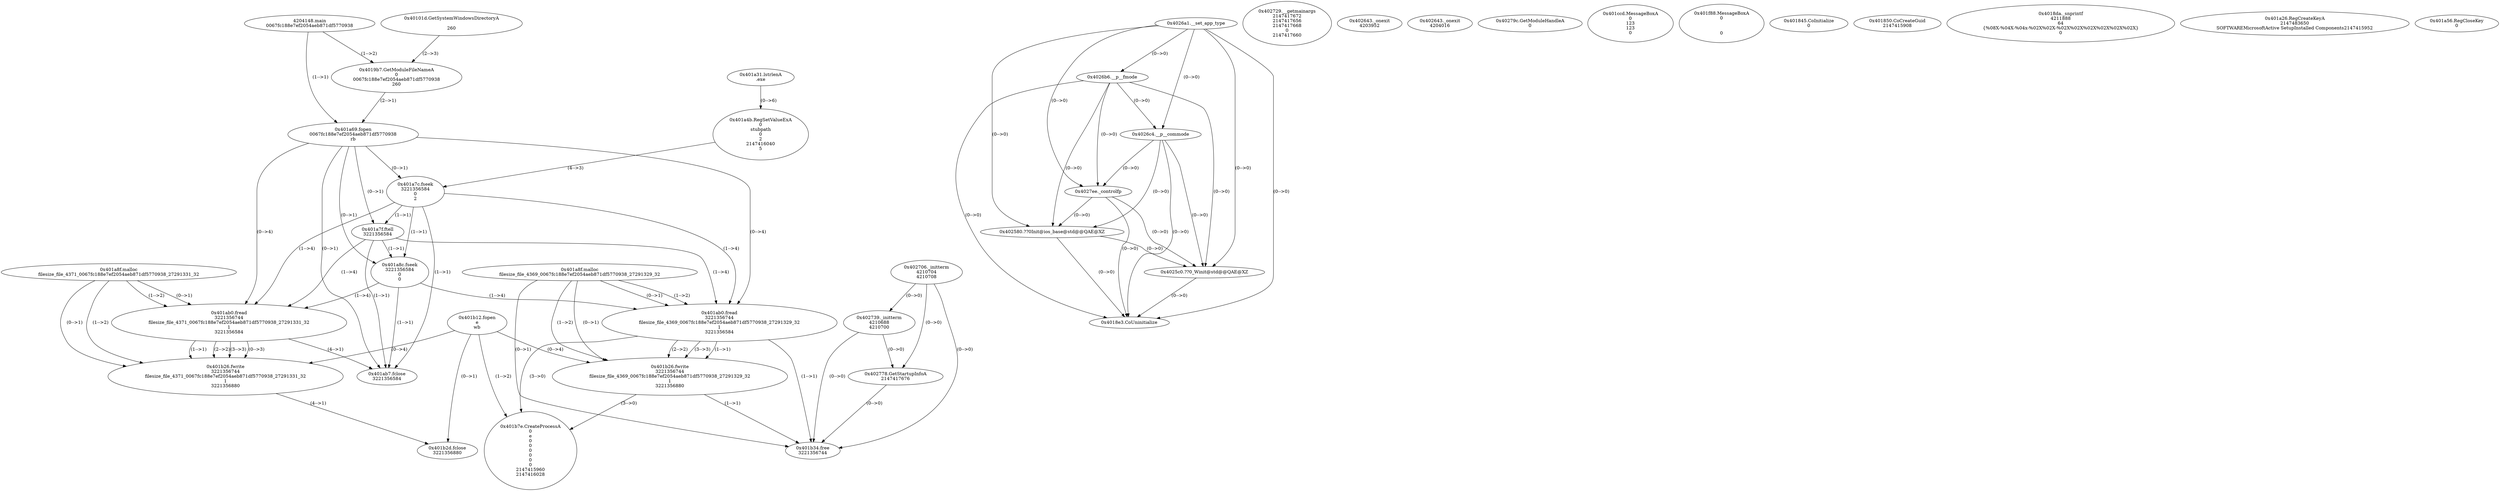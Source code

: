 // Global SCDG with merge call
digraph {
	0 [label="4204148.main
0067fc188e7ef2054aeb871df5770938"]
	1 [label="0x4026a1.__set_app_type
"]
	2 [label="0x4026b6.__p__fmode
"]
	1 -> 2 [label="(0-->0)"]
	3 [label="0x4026c4.__p__commode
"]
	1 -> 3 [label="(0-->0)"]
	2 -> 3 [label="(0-->0)"]
	4 [label="0x4027ee._controlfp
"]
	1 -> 4 [label="(0-->0)"]
	2 -> 4 [label="(0-->0)"]
	3 -> 4 [label="(0-->0)"]
	5 [label="0x402706._initterm
4210704
4210708"]
	6 [label="0x402729.__getmainargs
2147417672
2147417656
2147417668
0
2147417660"]
	7 [label="0x402739._initterm
4210688
4210700"]
	5 -> 7 [label="(0-->0)"]
	8 [label="0x402580.??0Init@ios_base@std@@QAE@XZ
"]
	1 -> 8 [label="(0-->0)"]
	2 -> 8 [label="(0-->0)"]
	3 -> 8 [label="(0-->0)"]
	4 -> 8 [label="(0-->0)"]
	9 [label="0x402643._onexit
4203952"]
	10 [label="0x4025c0.??0_Winit@std@@QAE@XZ
"]
	1 -> 10 [label="(0-->0)"]
	2 -> 10 [label="(0-->0)"]
	3 -> 10 [label="(0-->0)"]
	4 -> 10 [label="(0-->0)"]
	8 -> 10 [label="(0-->0)"]
	11 [label="0x402643._onexit
4204016"]
	12 [label="0x402778.GetStartupInfoA
2147417676"]
	5 -> 12 [label="(0-->0)"]
	7 -> 12 [label="(0-->0)"]
	13 [label="0x40279c.GetModuleHandleA
0"]
	14 [label="0x401ccd.MessageBoxA
0
123
123
0"]
	15 [label="0x401f88.MessageBoxA
0


0"]
	16 [label="0x401845.CoInitialize
0"]
	17 [label="0x401850.CoCreateGuid
2147415908"]
	18 [label="0x4018da._snprintf
4211888
64
{%08X-%04X-%04x-%02X%02X-%02X%02X%02X%02X%02X%02X}
0"]
	19 [label="0x4018e3.CoUninitialize
"]
	1 -> 19 [label="(0-->0)"]
	2 -> 19 [label="(0-->0)"]
	3 -> 19 [label="(0-->0)"]
	4 -> 19 [label="(0-->0)"]
	8 -> 19 [label="(0-->0)"]
	10 -> 19 [label="(0-->0)"]
	20 [label="0x40101d.GetSystemWindowsDirectoryA

260"]
	21 [label="0x4019b7.GetModuleFileNameA
0
0067fc188e7ef2054aeb871df5770938
260"]
	0 -> 21 [label="(1-->2)"]
	20 -> 21 [label="(2-->3)"]
	22 [label="0x401a26.RegCreateKeyA
2147483650
SOFTWARE\Microsoft\Active Setup\Installed Components\
2147415952"]
	23 [label="0x401a31.lstrlenA
\.exe"]
	24 [label="0x401a4b.RegSetValueExA
0
stubpath
0
2
2147416040
5"]
	23 -> 24 [label="(0-->6)"]
	25 [label="0x401a56.RegCloseKey
0"]
	26 [label="0x401a69.fopen
0067fc188e7ef2054aeb871df5770938
rb"]
	0 -> 26 [label="(1-->1)"]
	21 -> 26 [label="(2-->1)"]
	27 [label="0x401a7c.fseek
3221356584
0
2"]
	26 -> 27 [label="(0-->1)"]
	24 -> 27 [label="(4-->3)"]
	28 [label="0x401a7f.ftell
3221356584"]
	26 -> 28 [label="(0-->1)"]
	27 -> 28 [label="(1-->1)"]
	29 [label="0x401a8c.fseek
3221356584
0
0"]
	26 -> 29 [label="(0-->1)"]
	27 -> 29 [label="(1-->1)"]
	28 -> 29 [label="(1-->1)"]
	30 [label="0x401a8f.malloc
filesize_file_4371_0067fc188e7ef2054aeb871df5770938_27291331_32"]
	31 [label="0x401ab0.fread
3221356744
filesize_file_4371_0067fc188e7ef2054aeb871df5770938_27291331_32
1
3221356584"]
	30 -> 31 [label="(0-->1)"]
	30 -> 31 [label="(1-->2)"]
	26 -> 31 [label="(0-->4)"]
	27 -> 31 [label="(1-->4)"]
	28 -> 31 [label="(1-->4)"]
	29 -> 31 [label="(1-->4)"]
	32 [label="0x401ab7.fclose
3221356584"]
	26 -> 32 [label="(0-->1)"]
	27 -> 32 [label="(1-->1)"]
	28 -> 32 [label="(1-->1)"]
	29 -> 32 [label="(1-->1)"]
	31 -> 32 [label="(4-->1)"]
	33 [label="0x401b12.fopen
e
wb"]
	34 [label="0x401b26.fwrite
3221356744
filesize_file_4371_0067fc188e7ef2054aeb871df5770938_27291331_32
1
3221356880"]
	30 -> 34 [label="(0-->1)"]
	31 -> 34 [label="(1-->1)"]
	30 -> 34 [label="(1-->2)"]
	31 -> 34 [label="(2-->2)"]
	31 -> 34 [label="(3-->3)"]
	31 -> 34 [label="(0-->3)"]
	33 -> 34 [label="(0-->4)"]
	35 [label="0x401b2d.fclose
3221356880"]
	33 -> 35 [label="(0-->1)"]
	34 -> 35 [label="(4-->1)"]
	36 [label="0x401a8f.malloc
filesize_file_4369_0067fc188e7ef2054aeb871df5770938_27291329_32"]
	37 [label="0x401ab0.fread
3221356744
filesize_file_4369_0067fc188e7ef2054aeb871df5770938_27291329_32
1
3221356584"]
	36 -> 37 [label="(0-->1)"]
	36 -> 37 [label="(1-->2)"]
	26 -> 37 [label="(0-->4)"]
	27 -> 37 [label="(1-->4)"]
	28 -> 37 [label="(1-->4)"]
	29 -> 37 [label="(1-->4)"]
	38 [label="0x401b26.fwrite
3221356744
filesize_file_4369_0067fc188e7ef2054aeb871df5770938_27291329_32
1
3221356880"]
	36 -> 38 [label="(0-->1)"]
	37 -> 38 [label="(1-->1)"]
	36 -> 38 [label="(1-->2)"]
	37 -> 38 [label="(2-->2)"]
	37 -> 38 [label="(3-->3)"]
	33 -> 38 [label="(0-->4)"]
	39 [label="0x401b34.free
3221356744"]
	36 -> 39 [label="(0-->1)"]
	37 -> 39 [label="(1-->1)"]
	38 -> 39 [label="(1-->1)"]
	5 -> 39 [label="(0-->0)"]
	7 -> 39 [label="(0-->0)"]
	12 -> 39 [label="(0-->0)"]
	40 [label="0x401b7e.CreateProcessA
0
e
0
0
0
0
0
0
2147415960
2147416028"]
	33 -> 40 [label="(1-->2)"]
	37 -> 40 [label="(3-->0)"]
	38 -> 40 [label="(3-->0)"]
}
